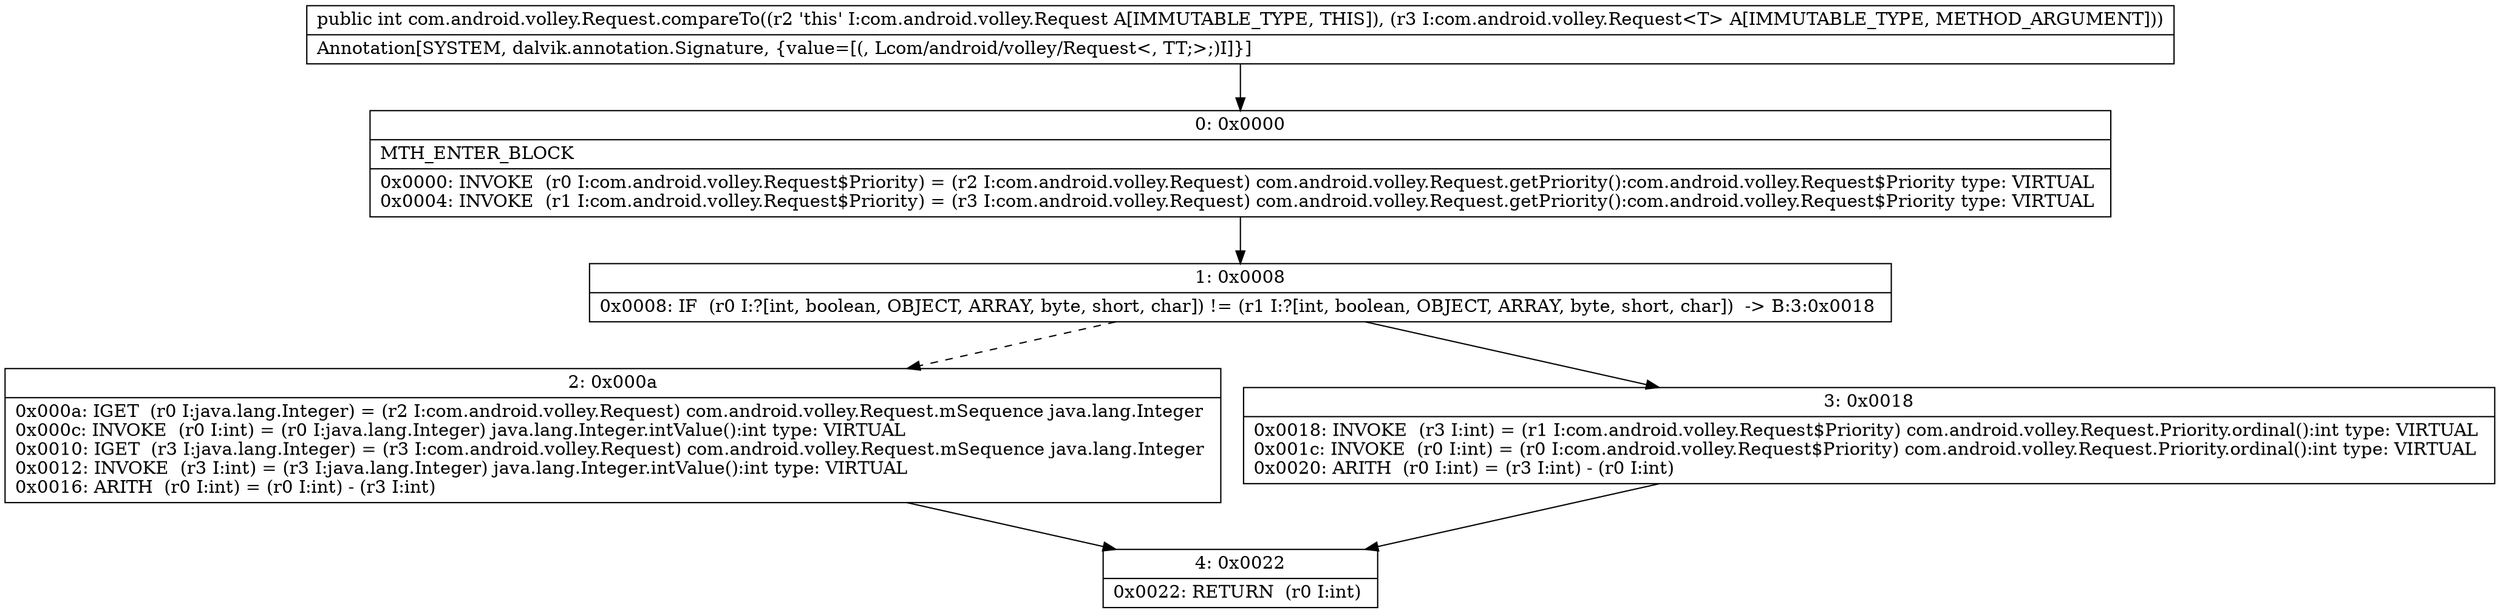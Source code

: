 digraph "CFG forcom.android.volley.Request.compareTo(Lcom\/android\/volley\/Request;)I" {
Node_0 [shape=record,label="{0\:\ 0x0000|MTH_ENTER_BLOCK\l|0x0000: INVOKE  (r0 I:com.android.volley.Request$Priority) = (r2 I:com.android.volley.Request) com.android.volley.Request.getPriority():com.android.volley.Request$Priority type: VIRTUAL \l0x0004: INVOKE  (r1 I:com.android.volley.Request$Priority) = (r3 I:com.android.volley.Request) com.android.volley.Request.getPriority():com.android.volley.Request$Priority type: VIRTUAL \l}"];
Node_1 [shape=record,label="{1\:\ 0x0008|0x0008: IF  (r0 I:?[int, boolean, OBJECT, ARRAY, byte, short, char]) != (r1 I:?[int, boolean, OBJECT, ARRAY, byte, short, char])  \-\> B:3:0x0018 \l}"];
Node_2 [shape=record,label="{2\:\ 0x000a|0x000a: IGET  (r0 I:java.lang.Integer) = (r2 I:com.android.volley.Request) com.android.volley.Request.mSequence java.lang.Integer \l0x000c: INVOKE  (r0 I:int) = (r0 I:java.lang.Integer) java.lang.Integer.intValue():int type: VIRTUAL \l0x0010: IGET  (r3 I:java.lang.Integer) = (r3 I:com.android.volley.Request) com.android.volley.Request.mSequence java.lang.Integer \l0x0012: INVOKE  (r3 I:int) = (r3 I:java.lang.Integer) java.lang.Integer.intValue():int type: VIRTUAL \l0x0016: ARITH  (r0 I:int) = (r0 I:int) \- (r3 I:int) \l}"];
Node_3 [shape=record,label="{3\:\ 0x0018|0x0018: INVOKE  (r3 I:int) = (r1 I:com.android.volley.Request$Priority) com.android.volley.Request.Priority.ordinal():int type: VIRTUAL \l0x001c: INVOKE  (r0 I:int) = (r0 I:com.android.volley.Request$Priority) com.android.volley.Request.Priority.ordinal():int type: VIRTUAL \l0x0020: ARITH  (r0 I:int) = (r3 I:int) \- (r0 I:int) \l}"];
Node_4 [shape=record,label="{4\:\ 0x0022|0x0022: RETURN  (r0 I:int) \l}"];
MethodNode[shape=record,label="{public int com.android.volley.Request.compareTo((r2 'this' I:com.android.volley.Request A[IMMUTABLE_TYPE, THIS]), (r3 I:com.android.volley.Request\<T\> A[IMMUTABLE_TYPE, METHOD_ARGUMENT]))  | Annotation[SYSTEM, dalvik.annotation.Signature, \{value=[(, Lcom\/android\/volley\/Request\<, TT;\>;)I]\}]\l}"];
MethodNode -> Node_0;
Node_0 -> Node_1;
Node_1 -> Node_2[style=dashed];
Node_1 -> Node_3;
Node_2 -> Node_4;
Node_3 -> Node_4;
}

